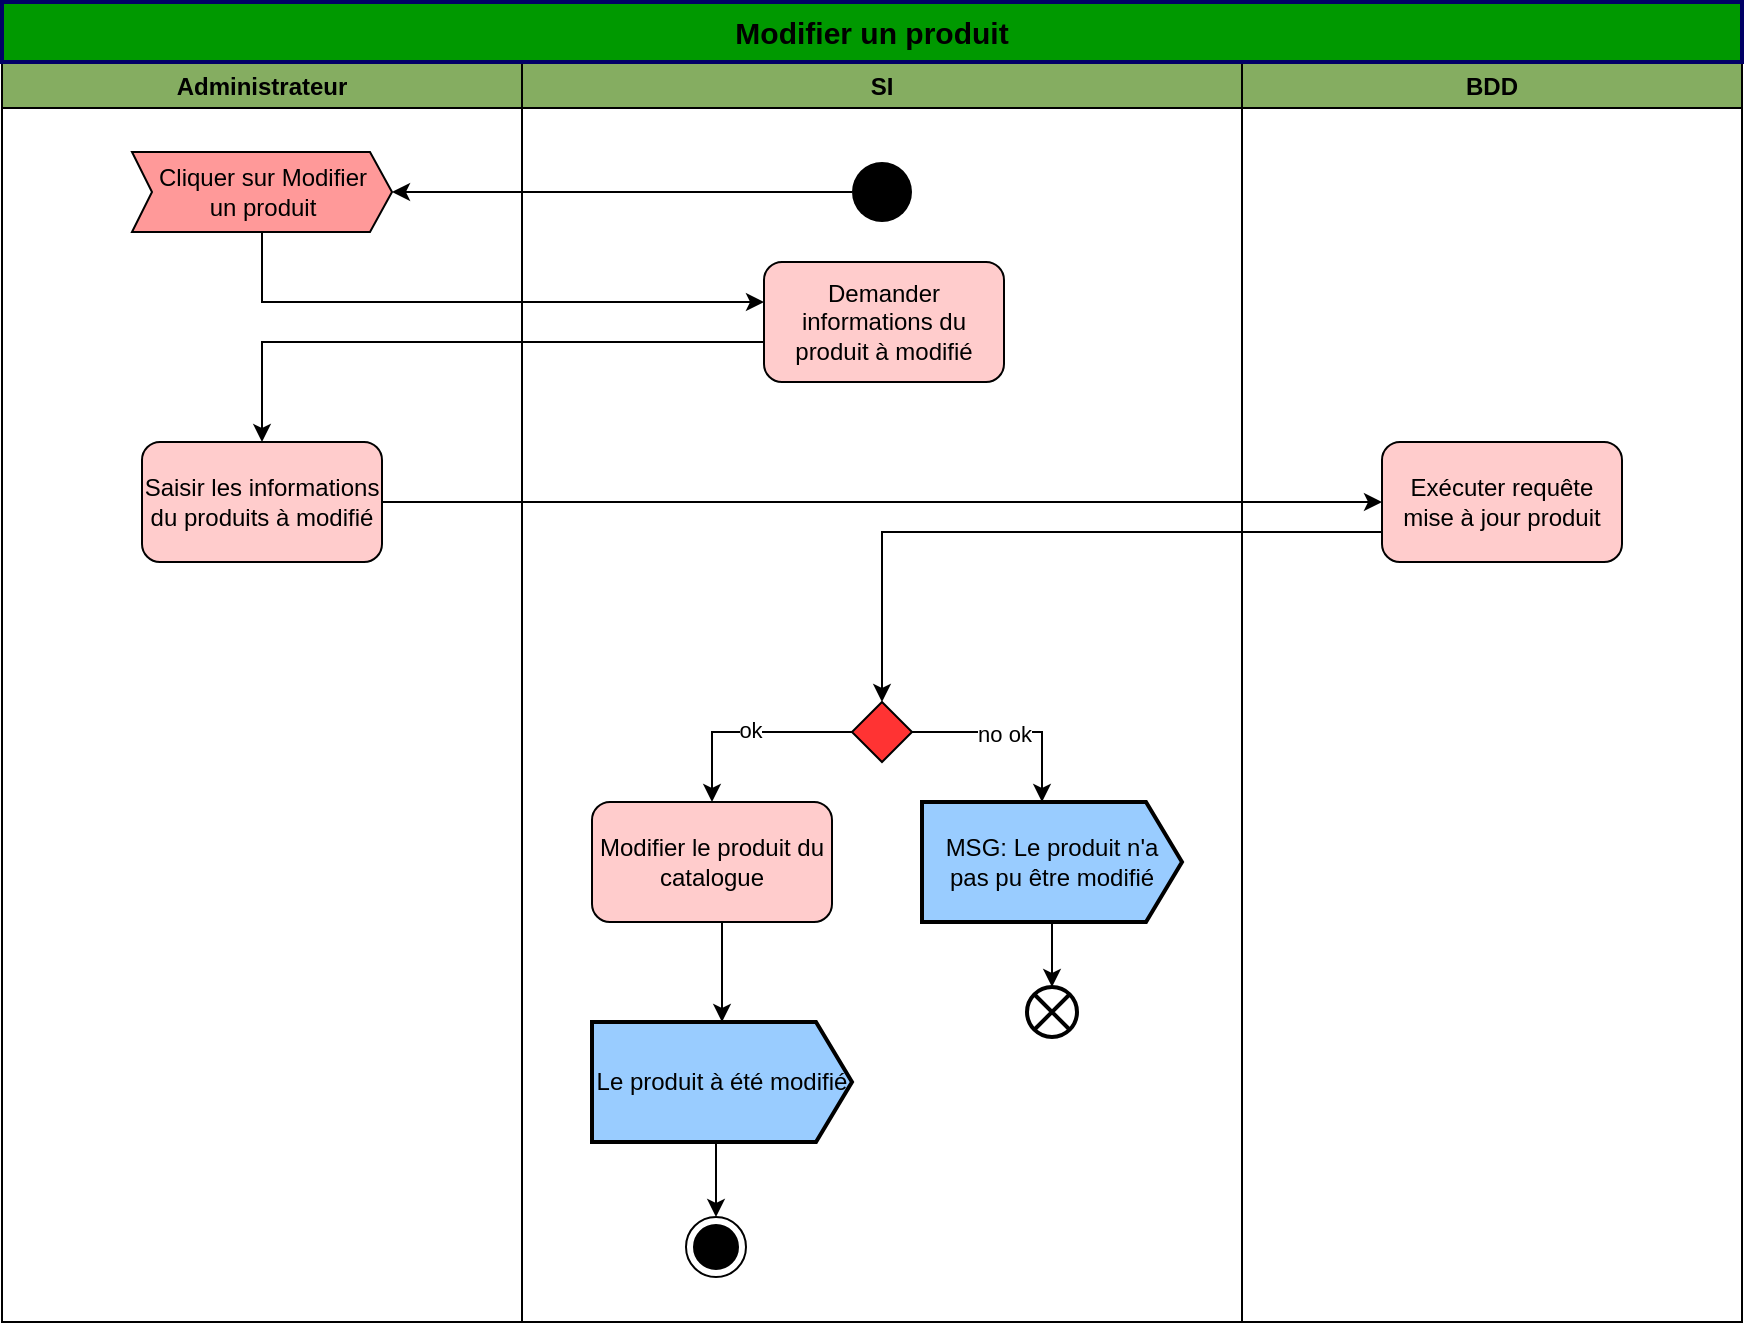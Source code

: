 <mxfile version="13.9.9" type="device"><diagram id="5t43mjH4lC6pHfr-eqbW" name="Page-1"><mxGraphModel dx="1913" dy="806" grid="1" gridSize="10" guides="1" tooltips="1" connect="1" arrows="1" fold="1" page="1" pageScale="1" pageWidth="827" pageHeight="1169" math="0" shadow="0"><root><mxCell id="0"/><mxCell id="1" parent="0"/><mxCell id="bT46OdmUucWzVN5mtwyJ-1" value="Administrateur" style="swimlane;fillColor=#85AD61;startSize=23;" vertex="1" parent="1"><mxGeometry x="-770" y="60" width="260" height="630" as="geometry"/></mxCell><mxCell id="bT46OdmUucWzVN5mtwyJ-2" value="&lt;br&gt;Cliquer sur Modifier&lt;br&gt;un produit&lt;br&gt;&amp;nbsp;" style="html=1;shadow=0;dashed=0;align=center;verticalAlign=middle;shape=mxgraph.arrows2.arrow;dy=0;dx=11;notch=10;fillColor=#FF9999;" vertex="1" parent="bT46OdmUucWzVN5mtwyJ-1"><mxGeometry x="65" y="45" width="130" height="40" as="geometry"/></mxCell><mxCell id="bT46OdmUucWzVN5mtwyJ-3" value="Saisir les informations du produits à modifié" style="rounded=1;whiteSpace=wrap;html=1;fillColor=#FFCCCC;" vertex="1" parent="bT46OdmUucWzVN5mtwyJ-1"><mxGeometry x="70" y="190" width="120" height="60" as="geometry"/></mxCell><mxCell id="bT46OdmUucWzVN5mtwyJ-4" value="SI" style="swimlane;strokeColor=#000000;fillColor=#85AD61;" vertex="1" parent="1"><mxGeometry x="-510" y="60" width="360" height="630" as="geometry"/></mxCell><mxCell id="bT46OdmUucWzVN5mtwyJ-5" value="" style="ellipse;fillColor=#000000;strokeColor=none;" vertex="1" parent="bT46OdmUucWzVN5mtwyJ-4"><mxGeometry x="165" y="50" width="30" height="30" as="geometry"/></mxCell><mxCell id="bT46OdmUucWzVN5mtwyJ-6" value="Demander informations du produit à modifié" style="rounded=1;whiteSpace=wrap;html=1;fillColor=#FFCCCC;" vertex="1" parent="bT46OdmUucWzVN5mtwyJ-4"><mxGeometry x="121" y="100" width="120" height="60" as="geometry"/></mxCell><mxCell id="bT46OdmUucWzVN5mtwyJ-7" style="edgeStyle=orthogonalEdgeStyle;rounded=0;orthogonalLoop=1;jettySize=auto;html=1;exitX=1;exitY=1;exitDx=0;exitDy=0;entryX=0.5;entryY=0;entryDx=0;entryDy=0;" edge="1" parent="bT46OdmUucWzVN5mtwyJ-4" source="bT46OdmUucWzVN5mtwyJ-11"><mxGeometry relative="1" as="geometry"><Array as="points"><mxPoint x="188" y="335"/><mxPoint x="260" y="335"/></Array><mxPoint x="260" y="370" as="targetPoint"/></mxGeometry></mxCell><mxCell id="bT46OdmUucWzVN5mtwyJ-8" value="no ok" style="edgeLabel;html=1;align=center;verticalAlign=middle;resizable=0;points=[];" vertex="1" connectable="0" parent="bT46OdmUucWzVN5mtwyJ-7"><mxGeometry x="0.061" y="-1" relative="1" as="geometry"><mxPoint as="offset"/></mxGeometry></mxCell><mxCell id="bT46OdmUucWzVN5mtwyJ-9" style="edgeStyle=orthogonalEdgeStyle;rounded=0;orthogonalLoop=1;jettySize=auto;html=1;exitX=0;exitY=0.5;exitDx=0;exitDy=0;entryX=0.5;entryY=0;entryDx=0;entryDy=0;" edge="1" parent="bT46OdmUucWzVN5mtwyJ-4" source="bT46OdmUucWzVN5mtwyJ-11" target="bT46OdmUucWzVN5mtwyJ-19"><mxGeometry relative="1" as="geometry"/></mxCell><mxCell id="bT46OdmUucWzVN5mtwyJ-10" value="ok" style="edgeLabel;html=1;align=center;verticalAlign=middle;resizable=0;points=[];" vertex="1" connectable="0" parent="bT46OdmUucWzVN5mtwyJ-9"><mxGeometry x="-0.029" y="-1" relative="1" as="geometry"><mxPoint as="offset"/></mxGeometry></mxCell><mxCell id="bT46OdmUucWzVN5mtwyJ-11" value="" style="rhombus;fillColor=#FF3333;" vertex="1" parent="bT46OdmUucWzVN5mtwyJ-4"><mxGeometry x="165" y="320" width="30" height="30" as="geometry"/></mxCell><mxCell id="bT46OdmUucWzVN5mtwyJ-12" value="" style="ellipse;html=1;shape=endState;fillColor=#000000;strokeColor=#000000;" vertex="1" parent="bT46OdmUucWzVN5mtwyJ-4"><mxGeometry x="82" y="577.5" width="30" height="30" as="geometry"/></mxCell><mxCell id="bT46OdmUucWzVN5mtwyJ-13" style="edgeStyle=orthogonalEdgeStyle;rounded=0;orthogonalLoop=1;jettySize=auto;html=1;exitX=0.5;exitY=1;exitDx=0;exitDy=0;exitPerimeter=0;entryX=0.5;entryY=0;entryDx=0;entryDy=0;" edge="1" parent="bT46OdmUucWzVN5mtwyJ-4" source="bT46OdmUucWzVN5mtwyJ-14" target="bT46OdmUucWzVN5mtwyJ-12"><mxGeometry relative="1" as="geometry"/></mxCell><mxCell id="bT46OdmUucWzVN5mtwyJ-14" value="Le produit à été modifié" style="html=1;shape=mxgraph.sysml.sendSigAct;strokeWidth=2;whiteSpace=wrap;align=center;fillColor=#99CCFF;" vertex="1" parent="bT46OdmUucWzVN5mtwyJ-4"><mxGeometry x="35" y="480" width="130" height="60" as="geometry"/></mxCell><mxCell id="bT46OdmUucWzVN5mtwyJ-15" style="edgeStyle=orthogonalEdgeStyle;rounded=0;orthogonalLoop=1;jettySize=auto;html=1;exitX=0.5;exitY=1;exitDx=0;exitDy=0;exitPerimeter=0;entryX=0.5;entryY=0;entryDx=0;entryDy=0;entryPerimeter=0;" edge="1" parent="bT46OdmUucWzVN5mtwyJ-4" source="bT46OdmUucWzVN5mtwyJ-16" target="bT46OdmUucWzVN5mtwyJ-17"><mxGeometry relative="1" as="geometry"/></mxCell><mxCell id="bT46OdmUucWzVN5mtwyJ-16" value="&lt;span&gt;MSG: Le produit n'a pas pu être modifié&lt;/span&gt;" style="html=1;shape=mxgraph.sysml.sendSigAct;strokeWidth=2;whiteSpace=wrap;align=center;fillColor=#99CCFF;" vertex="1" parent="bT46OdmUucWzVN5mtwyJ-4"><mxGeometry x="200" y="370" width="130" height="60" as="geometry"/></mxCell><mxCell id="bT46OdmUucWzVN5mtwyJ-17" value="" style="html=1;shape=mxgraph.sysml.flowFinal;strokeWidth=2;verticalLabelPosition=bottom;verticalAlignment=top;" vertex="1" parent="bT46OdmUucWzVN5mtwyJ-4"><mxGeometry x="252.5" y="462.5" width="25" height="25" as="geometry"/></mxCell><mxCell id="bT46OdmUucWzVN5mtwyJ-18" style="edgeStyle=orthogonalEdgeStyle;rounded=0;orthogonalLoop=1;jettySize=auto;html=1;exitX=0.5;exitY=1;exitDx=0;exitDy=0;entryX=0.5;entryY=0;entryDx=0;entryDy=0;entryPerimeter=0;" edge="1" parent="bT46OdmUucWzVN5mtwyJ-4" source="bT46OdmUucWzVN5mtwyJ-19" target="bT46OdmUucWzVN5mtwyJ-14"><mxGeometry relative="1" as="geometry"><Array as="points"><mxPoint x="100" y="430"/></Array></mxGeometry></mxCell><mxCell id="bT46OdmUucWzVN5mtwyJ-19" value="Modifier le produit du catalogue" style="rounded=1;whiteSpace=wrap;html=1;fillColor=#FFCCCC;" vertex="1" parent="bT46OdmUucWzVN5mtwyJ-4"><mxGeometry x="35" y="370" width="120" height="60" as="geometry"/></mxCell><mxCell id="bT46OdmUucWzVN5mtwyJ-20" value="BDD" style="swimlane;fillColor=#85AD61;" vertex="1" parent="1"><mxGeometry x="-150" y="60" width="250" height="630" as="geometry"/></mxCell><mxCell id="bT46OdmUucWzVN5mtwyJ-21" value="Exécuter requête mise à jour produit" style="rounded=1;whiteSpace=wrap;html=1;fillColor=#FFCCCC;" vertex="1" parent="bT46OdmUucWzVN5mtwyJ-20"><mxGeometry x="70" y="190" width="120" height="60" as="geometry"/></mxCell><mxCell id="bT46OdmUucWzVN5mtwyJ-22" style="edgeStyle=orthogonalEdgeStyle;rounded=0;orthogonalLoop=1;jettySize=auto;html=1;exitX=0;exitY=0.5;exitDx=0;exitDy=0;entryX=1;entryY=0.5;entryDx=0;entryDy=0;entryPerimeter=0;" edge="1" parent="1" source="bT46OdmUucWzVN5mtwyJ-5" target="bT46OdmUucWzVN5mtwyJ-2"><mxGeometry relative="1" as="geometry"/></mxCell><mxCell id="bT46OdmUucWzVN5mtwyJ-23" style="edgeStyle=orthogonalEdgeStyle;rounded=0;orthogonalLoop=1;jettySize=auto;html=1;exitX=0;exitY=0;exitDx=119;exitDy=40;exitPerimeter=0;" edge="1" parent="1" source="bT46OdmUucWzVN5mtwyJ-2"><mxGeometry relative="1" as="geometry"><mxPoint x="-389" y="180" as="targetPoint"/><Array as="points"><mxPoint x="-640" y="145"/><mxPoint x="-640" y="180"/></Array></mxGeometry></mxCell><mxCell id="bT46OdmUucWzVN5mtwyJ-24" style="edgeStyle=orthogonalEdgeStyle;rounded=0;orthogonalLoop=1;jettySize=auto;html=1;exitX=0;exitY=0.75;exitDx=0;exitDy=0;" edge="1" parent="1" source="bT46OdmUucWzVN5mtwyJ-6" target="bT46OdmUucWzVN5mtwyJ-3"><mxGeometry relative="1" as="geometry"><Array as="points"><mxPoint x="-389" y="200"/><mxPoint x="-640" y="200"/></Array></mxGeometry></mxCell><mxCell id="bT46OdmUucWzVN5mtwyJ-25" value="&lt;font style=&quot;font-size: 15px&quot;&gt;&lt;b&gt;Modifier un produit&lt;/b&gt;&lt;/font&gt;" style="rounded=0;whiteSpace=wrap;html=1;fillColor=#009900;strokeWidth=2;strokeColor=#000066;" vertex="1" parent="1"><mxGeometry x="-770" y="30" width="870" height="30" as="geometry"/></mxCell><mxCell id="bT46OdmUucWzVN5mtwyJ-26" style="edgeStyle=orthogonalEdgeStyle;rounded=0;orthogonalLoop=1;jettySize=auto;html=1;exitX=0;exitY=0.75;exitDx=0;exitDy=0;entryX=0.5;entryY=0;entryDx=0;entryDy=0;" edge="1" parent="1" source="bT46OdmUucWzVN5mtwyJ-21" target="bT46OdmUucWzVN5mtwyJ-11"><mxGeometry relative="1" as="geometry"><mxPoint x="-330" y="310" as="sourcePoint"/></mxGeometry></mxCell><mxCell id="bT46OdmUucWzVN5mtwyJ-27" style="edgeStyle=orthogonalEdgeStyle;rounded=0;orthogonalLoop=1;jettySize=auto;html=1;exitX=1;exitY=0.5;exitDx=0;exitDy=0;entryX=0;entryY=0.5;entryDx=0;entryDy=0;" edge="1" parent="1" source="bT46OdmUucWzVN5mtwyJ-3" target="bT46OdmUucWzVN5mtwyJ-21"><mxGeometry relative="1" as="geometry"/></mxCell></root></mxGraphModel></diagram></mxfile>